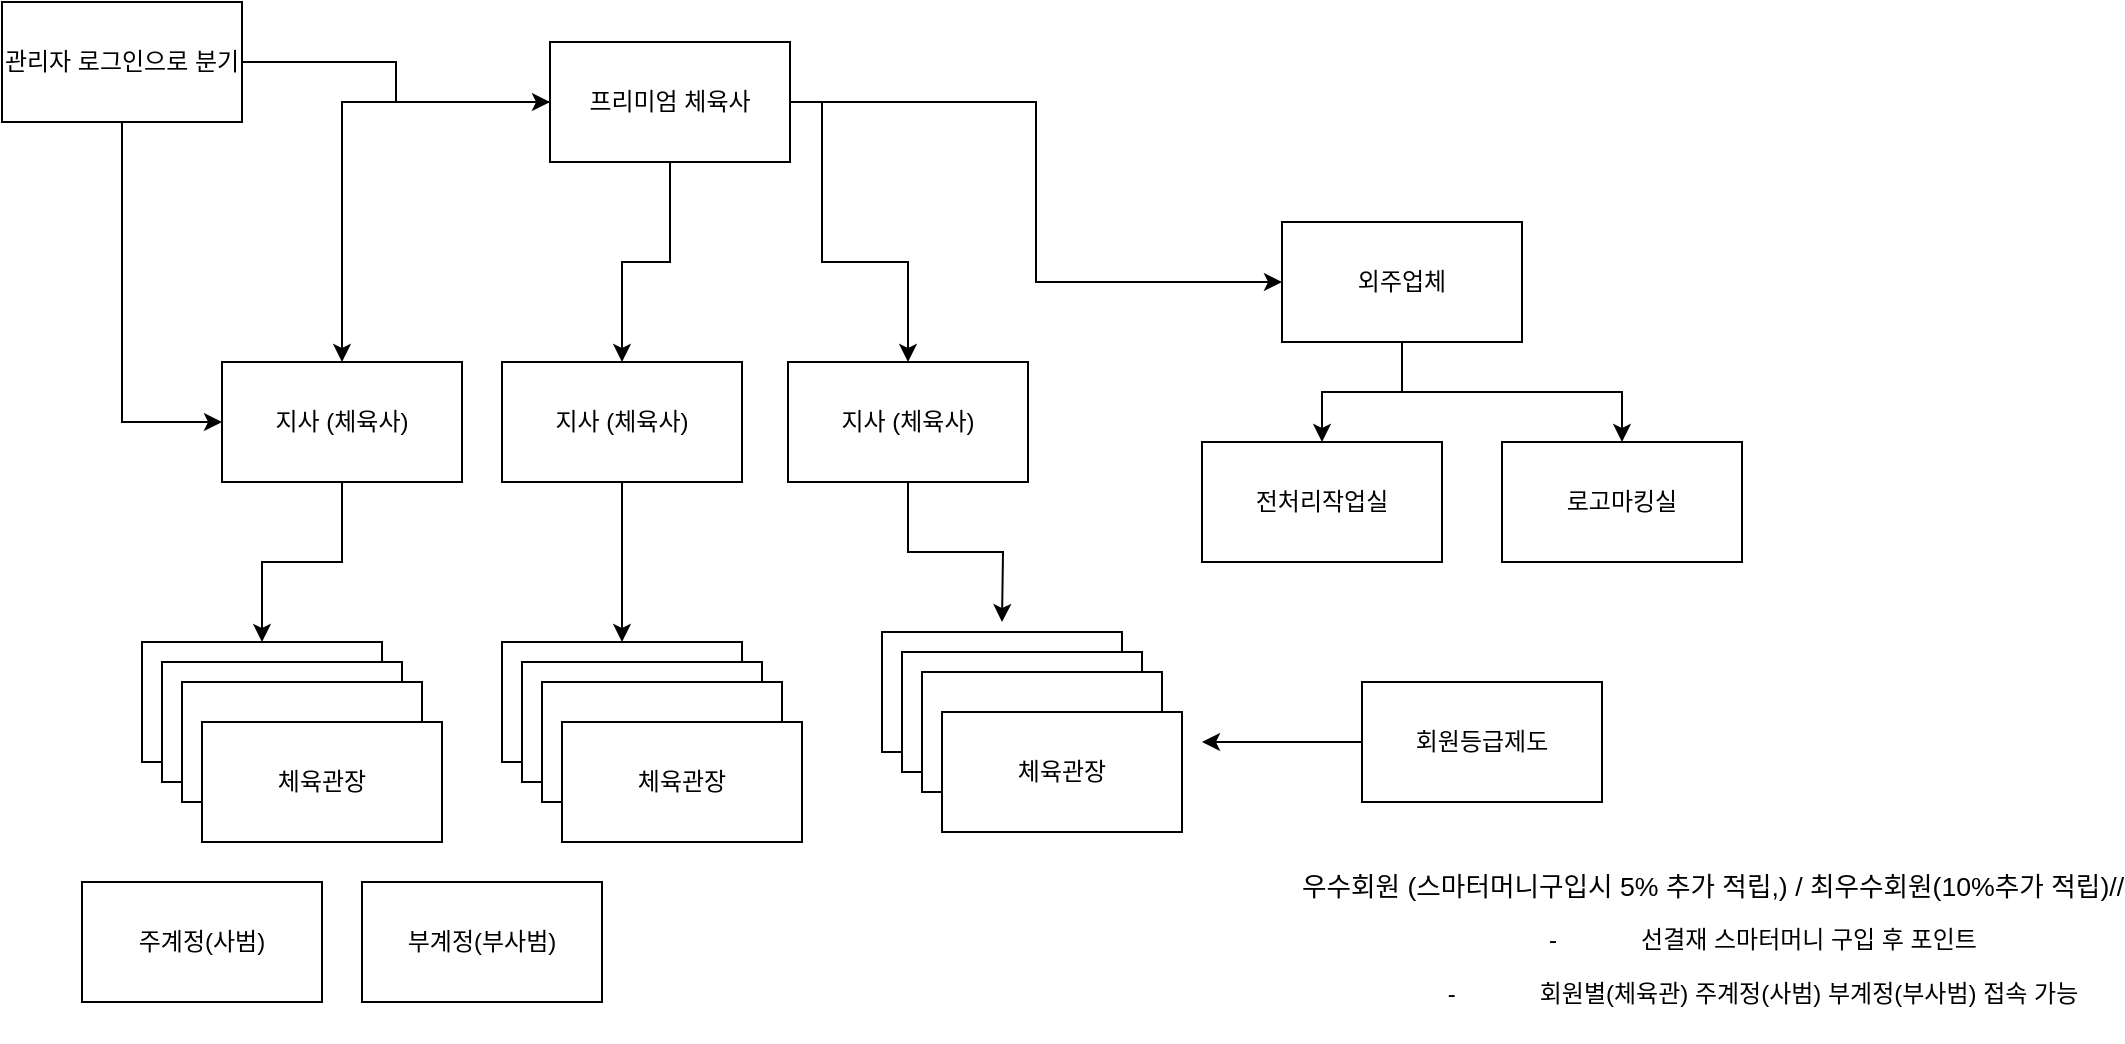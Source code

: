 <mxfile version="20.1.3" type="github">
  <diagram id="JYAEL9WXm1VchgdxBbob" name="페이지-1">
    <mxGraphModel dx="765" dy="667" grid="1" gridSize="10" guides="1" tooltips="1" connect="1" arrows="1" fold="1" page="1" pageScale="1" pageWidth="827" pageHeight="1169" math="0" shadow="0">
      <root>
        <mxCell id="0" />
        <mxCell id="1" parent="0" />
        <mxCell id="EC1Uh6qW_4AJAjXZZ032-5" style="edgeStyle=orthogonalEdgeStyle;rounded=0;orthogonalLoop=1;jettySize=auto;html=1;entryX=0.5;entryY=0;entryDx=0;entryDy=0;" edge="1" parent="1" source="EC1Uh6qW_4AJAjXZZ032-1" target="EC1Uh6qW_4AJAjXZZ032-3">
          <mxGeometry relative="1" as="geometry" />
        </mxCell>
        <mxCell id="EC1Uh6qW_4AJAjXZZ032-6" style="edgeStyle=orthogonalEdgeStyle;rounded=0;orthogonalLoop=1;jettySize=auto;html=1;entryX=0.5;entryY=0;entryDx=0;entryDy=0;" edge="1" parent="1" source="EC1Uh6qW_4AJAjXZZ032-1" target="EC1Uh6qW_4AJAjXZZ032-2">
          <mxGeometry relative="1" as="geometry" />
        </mxCell>
        <mxCell id="EC1Uh6qW_4AJAjXZZ032-7" style="edgeStyle=orthogonalEdgeStyle;rounded=0;orthogonalLoop=1;jettySize=auto;html=1;entryX=0.5;entryY=0;entryDx=0;entryDy=0;" edge="1" parent="1" source="EC1Uh6qW_4AJAjXZZ032-1" target="EC1Uh6qW_4AJAjXZZ032-4">
          <mxGeometry relative="1" as="geometry">
            <Array as="points">
              <mxPoint x="430" y="270" />
              <mxPoint x="430" y="350" />
              <mxPoint x="473" y="350" />
            </Array>
          </mxGeometry>
        </mxCell>
        <mxCell id="EC1Uh6qW_4AJAjXZZ032-34" style="edgeStyle=orthogonalEdgeStyle;rounded=0;orthogonalLoop=1;jettySize=auto;html=1;entryX=0;entryY=0.5;entryDx=0;entryDy=0;" edge="1" parent="1" source="EC1Uh6qW_4AJAjXZZ032-1" target="EC1Uh6qW_4AJAjXZZ032-32">
          <mxGeometry relative="1" as="geometry" />
        </mxCell>
        <mxCell id="EC1Uh6qW_4AJAjXZZ032-1" value="프리미엄 체육사" style="rounded=0;whiteSpace=wrap;html=1;" vertex="1" parent="1">
          <mxGeometry x="294" y="240" width="120" height="60" as="geometry" />
        </mxCell>
        <mxCell id="EC1Uh6qW_4AJAjXZZ032-21" style="edgeStyle=orthogonalEdgeStyle;rounded=0;orthogonalLoop=1;jettySize=auto;html=1;entryX=0.5;entryY=0;entryDx=0;entryDy=0;" edge="1" parent="1" source="EC1Uh6qW_4AJAjXZZ032-2" target="EC1Uh6qW_4AJAjXZZ032-13">
          <mxGeometry relative="1" as="geometry" />
        </mxCell>
        <mxCell id="EC1Uh6qW_4AJAjXZZ032-2" value="지사 (체육사)" style="whiteSpace=wrap;html=1;" vertex="1" parent="1">
          <mxGeometry x="270" y="400" width="120" height="60" as="geometry" />
        </mxCell>
        <mxCell id="EC1Uh6qW_4AJAjXZZ032-12" style="edgeStyle=orthogonalEdgeStyle;rounded=0;orthogonalLoop=1;jettySize=auto;html=1;entryX=0.5;entryY=0;entryDx=0;entryDy=0;" edge="1" parent="1" source="EC1Uh6qW_4AJAjXZZ032-3" target="EC1Uh6qW_4AJAjXZZ032-8">
          <mxGeometry relative="1" as="geometry" />
        </mxCell>
        <mxCell id="EC1Uh6qW_4AJAjXZZ032-3" value="지사 (체육사)" style="whiteSpace=wrap;html=1;" vertex="1" parent="1">
          <mxGeometry x="130" y="400" width="120" height="60" as="geometry" />
        </mxCell>
        <mxCell id="EC1Uh6qW_4AJAjXZZ032-22" style="edgeStyle=orthogonalEdgeStyle;rounded=0;orthogonalLoop=1;jettySize=auto;html=1;" edge="1" parent="1" source="EC1Uh6qW_4AJAjXZZ032-4">
          <mxGeometry relative="1" as="geometry">
            <mxPoint x="520" y="530" as="targetPoint" />
          </mxGeometry>
        </mxCell>
        <mxCell id="EC1Uh6qW_4AJAjXZZ032-4" value="지사 (체육사)" style="whiteSpace=wrap;html=1;" vertex="1" parent="1">
          <mxGeometry x="413" y="400" width="120" height="60" as="geometry" />
        </mxCell>
        <mxCell id="EC1Uh6qW_4AJAjXZZ032-8" value="체육관장" style="whiteSpace=wrap;html=1;" vertex="1" parent="1">
          <mxGeometry x="90" y="540" width="120" height="60" as="geometry" />
        </mxCell>
        <mxCell id="EC1Uh6qW_4AJAjXZZ032-9" value="체육관장" style="whiteSpace=wrap;html=1;" vertex="1" parent="1">
          <mxGeometry x="100" y="550" width="120" height="60" as="geometry" />
        </mxCell>
        <mxCell id="EC1Uh6qW_4AJAjXZZ032-10" value="체육관장" style="whiteSpace=wrap;html=1;" vertex="1" parent="1">
          <mxGeometry x="110" y="560" width="120" height="60" as="geometry" />
        </mxCell>
        <mxCell id="EC1Uh6qW_4AJAjXZZ032-11" value="체육관장" style="whiteSpace=wrap;html=1;" vertex="1" parent="1">
          <mxGeometry x="120" y="580" width="120" height="60" as="geometry" />
        </mxCell>
        <mxCell id="EC1Uh6qW_4AJAjXZZ032-13" value="체육관장" style="whiteSpace=wrap;html=1;" vertex="1" parent="1">
          <mxGeometry x="270" y="540" width="120" height="60" as="geometry" />
        </mxCell>
        <mxCell id="EC1Uh6qW_4AJAjXZZ032-14" value="체육관장" style="whiteSpace=wrap;html=1;" vertex="1" parent="1">
          <mxGeometry x="280" y="550" width="120" height="60" as="geometry" />
        </mxCell>
        <mxCell id="EC1Uh6qW_4AJAjXZZ032-15" value="체육관장" style="whiteSpace=wrap;html=1;" vertex="1" parent="1">
          <mxGeometry x="290" y="560" width="120" height="60" as="geometry" />
        </mxCell>
        <mxCell id="EC1Uh6qW_4AJAjXZZ032-16" value="체육관장" style="whiteSpace=wrap;html=1;" vertex="1" parent="1">
          <mxGeometry x="300" y="580" width="120" height="60" as="geometry" />
        </mxCell>
        <mxCell id="EC1Uh6qW_4AJAjXZZ032-17" value="체육관장" style="whiteSpace=wrap;html=1;" vertex="1" parent="1">
          <mxGeometry x="460" y="535" width="120" height="60" as="geometry" />
        </mxCell>
        <mxCell id="EC1Uh6qW_4AJAjXZZ032-18" value="체육관장" style="whiteSpace=wrap;html=1;" vertex="1" parent="1">
          <mxGeometry x="470" y="545" width="120" height="60" as="geometry" />
        </mxCell>
        <mxCell id="EC1Uh6qW_4AJAjXZZ032-19" value="체육관장" style="whiteSpace=wrap;html=1;" vertex="1" parent="1">
          <mxGeometry x="480" y="555" width="120" height="60" as="geometry" />
        </mxCell>
        <mxCell id="EC1Uh6qW_4AJAjXZZ032-20" value="체육관장" style="whiteSpace=wrap;html=1;" vertex="1" parent="1">
          <mxGeometry x="490" y="575" width="120" height="60" as="geometry" />
        </mxCell>
        <mxCell id="EC1Uh6qW_4AJAjXZZ032-35" style="edgeStyle=orthogonalEdgeStyle;rounded=0;orthogonalLoop=1;jettySize=auto;html=1;" edge="1" parent="1" source="EC1Uh6qW_4AJAjXZZ032-23" target="EC1Uh6qW_4AJAjXZZ032-1">
          <mxGeometry relative="1" as="geometry" />
        </mxCell>
        <mxCell id="EC1Uh6qW_4AJAjXZZ032-36" style="edgeStyle=orthogonalEdgeStyle;rounded=0;orthogonalLoop=1;jettySize=auto;html=1;entryX=0;entryY=0.5;entryDx=0;entryDy=0;" edge="1" parent="1" source="EC1Uh6qW_4AJAjXZZ032-23" target="EC1Uh6qW_4AJAjXZZ032-3">
          <mxGeometry relative="1" as="geometry" />
        </mxCell>
        <mxCell id="EC1Uh6qW_4AJAjXZZ032-23" value="관리자 로그인으로 분기" style="whiteSpace=wrap;html=1;" vertex="1" parent="1">
          <mxGeometry x="20" y="220" width="120" height="60" as="geometry" />
        </mxCell>
        <mxCell id="EC1Uh6qW_4AJAjXZZ032-27" style="edgeStyle=orthogonalEdgeStyle;rounded=0;orthogonalLoop=1;jettySize=auto;html=1;" edge="1" parent="1" source="EC1Uh6qW_4AJAjXZZ032-26">
          <mxGeometry relative="1" as="geometry">
            <mxPoint x="620" y="590" as="targetPoint" />
          </mxGeometry>
        </mxCell>
        <mxCell id="EC1Uh6qW_4AJAjXZZ032-26" value="회원등급제도" style="whiteSpace=wrap;html=1;" vertex="1" parent="1">
          <mxGeometry x="700" y="560" width="120" height="60" as="geometry" />
        </mxCell>
        <mxCell id="EC1Uh6qW_4AJAjXZZ032-28" value="&lt;p style=&quot;margin: 0cm 0cm 8pt; text-align: justify; line-height: 14.267px; font-size: 10pt; font-family: &amp;quot;맑은 고딕&amp;quot;, sans-serif; background-color: transparent; caret-color: rgb(0, 0, 0); color: rgb(0, 0, 0); font-style: normal; font-variant-caps: normal; font-weight: normal; letter-spacing: normal; text-indent: 0px; text-transform: none; word-spacing: 0px; -webkit-text-stroke-width: 0px; text-decoration: none;&quot; class=&quot;MsoNormal&quot;&gt;&lt;span style=&quot;color: black;&quot; lang=&quot;KO&quot;&gt;우수회원&lt;/span&gt;&lt;span style=&quot;color: black;&quot; lang=&quot;EN-US&quot;&gt;&lt;span class=&quot;Apple-converted-space&quot;&gt;&amp;nbsp;&lt;/span&gt;(&lt;/span&gt;&lt;span style=&quot;color: black;&quot; lang=&quot;KO&quot;&gt;스마터머니구입시&lt;/span&gt;&lt;span style=&quot;color: black;&quot; lang=&quot;EN-US&quot;&gt;&lt;span class=&quot;Apple-converted-space&quot;&gt;&amp;nbsp;&lt;/span&gt;5%&lt;span class=&quot;Apple-converted-space&quot;&gt;&amp;nbsp;&lt;/span&gt;&lt;/span&gt;&lt;span style=&quot;color: black;&quot; lang=&quot;KO&quot;&gt;추가 적립&lt;/span&gt;&lt;span style=&quot;color: black;&quot; lang=&quot;EN-US&quot;&gt;,) /&lt;span class=&quot;Apple-converted-space&quot;&gt;&amp;nbsp;&lt;/span&gt;&lt;/span&gt;&lt;span style=&quot;color: black;&quot; lang=&quot;KO&quot;&gt;최우수회원&lt;/span&gt;&lt;span style=&quot;color: black;&quot; lang=&quot;EN-US&quot;&gt;(10%&lt;/span&gt;&lt;span style=&quot;color: black;&quot; lang=&quot;KO&quot;&gt;추가 적립&lt;/span&gt;&lt;span style=&quot;color: black;&quot; lang=&quot;EN-US&quot;&gt;)//&lt;/span&gt;&lt;span lang=&quot;EN-US&quot;&gt;&lt;/span&gt;&lt;/p&gt;&lt;p style=&quot;margin-left:40.0pt;text-indent:0cm;mso-list:l0 level1 lfo1&quot; class=&quot;MsoNormal&quot;&gt;&lt;span style=&quot;mso-fareast-language:KO&quot; lang=&quot;EN-US&quot;&gt;&lt;span style=&quot;mso-list:Ignore&quot;&gt;-&lt;span style=&quot;font:7.0pt &amp;quot;Times New Roman&amp;quot;&quot;&gt;&amp;nbsp;&amp;nbsp;&amp;nbsp;&amp;nbsp;&amp;nbsp;&amp;nbsp;&amp;nbsp;&amp;nbsp;&amp;nbsp;&amp;nbsp;&amp;nbsp;&amp;nbsp;&amp;nbsp;&amp;nbsp;&amp;nbsp;&amp;nbsp;&amp;nbsp;&lt;span class=&quot;Apple-converted-space&quot;&gt;&amp;nbsp;&lt;/span&gt;&lt;/span&gt;&lt;/span&gt;&lt;/span&gt;&lt;span style=&quot;color: black;&quot; lang=&quot;KO&quot;&gt;선결재 스마터머니 구입 후 포인트&lt;span class=&quot;Apple-converted-space&quot;&gt;&amp;nbsp;&lt;/span&gt;&lt;/span&gt;&lt;span lang=&quot;EN-US&quot;&gt;&lt;/span&gt;&lt;/p&gt;&lt;p style=&quot;margin-left:40.0pt;text-indent:0cm;mso-list:l0 level1 lfo1&quot; class=&quot;MsoNormal&quot;&gt;&lt;span style=&quot;mso-fareast-language:KO&quot; lang=&quot;EN-US&quot;&gt;&lt;span style=&quot;mso-list:Ignore&quot;&gt;-&lt;span style=&quot;font:7.0pt &amp;quot;Times New Roman&amp;quot;&quot;&gt;&amp;nbsp;&amp;nbsp;&amp;nbsp;&amp;nbsp;&amp;nbsp;&amp;nbsp;&amp;nbsp;&amp;nbsp;&amp;nbsp;&amp;nbsp;&amp;nbsp;&amp;nbsp;&amp;nbsp;&amp;nbsp;&amp;nbsp;&amp;nbsp;&amp;nbsp;&lt;span class=&quot;Apple-converted-space&quot;&gt;&amp;nbsp;&lt;/span&gt;&lt;/span&gt;&lt;/span&gt;&lt;/span&gt;&lt;span style=&quot;color: black;&quot; lang=&quot;KO&quot;&gt;회원별&lt;/span&gt;&lt;span style=&quot;color: black;&quot; lang=&quot;EN-US&quot;&gt;(&lt;/span&gt;&lt;span style=&quot;color: black;&quot; lang=&quot;KO&quot;&gt;체육관&lt;/span&gt;&lt;span style=&quot;color: black;&quot; lang=&quot;EN-US&quot;&gt;)&lt;span class=&quot;Apple-converted-space&quot;&gt;&amp;nbsp;&lt;/span&gt;&lt;/span&gt;&lt;span style=&quot;color: black;&quot; lang=&quot;KO&quot;&gt;주계정&lt;/span&gt;&lt;span style=&quot;color: black;&quot; lang=&quot;EN-US&quot;&gt;(&lt;/span&gt;&lt;span style=&quot;color: black;&quot; lang=&quot;KO&quot;&gt;사범&lt;/span&gt;&lt;span style=&quot;color: black;&quot; lang=&quot;EN-US&quot;&gt;)&lt;span class=&quot;Apple-converted-space&quot;&gt;&amp;nbsp;&lt;/span&gt;&lt;/span&gt;&lt;span style=&quot;color: black;&quot; lang=&quot;KO&quot;&gt;부계정&lt;/span&gt;&lt;span style=&quot;color: black;&quot; lang=&quot;EN-US&quot;&gt;(&lt;/span&gt;&lt;span style=&quot;color: black;&quot; lang=&quot;KO&quot;&gt;부사범&lt;/span&gt;&lt;span style=&quot;color: black;&quot; lang=&quot;EN-US&quot;&gt;)&lt;span class=&quot;Apple-converted-space&quot;&gt;&amp;nbsp;&lt;/span&gt;&lt;/span&gt;&lt;span style=&quot;color: black;&quot; lang=&quot;KO&quot;&gt;접속 가능&lt;span class=&quot;Apple-converted-space&quot;&gt;&amp;nbsp;&lt;/span&gt;&lt;/span&gt;&lt;span lang=&quot;EN-US&quot;&gt;&lt;/span&gt;&lt;/p&gt;" style="text;html=1;align=center;verticalAlign=middle;resizable=0;points=[];autosize=1;strokeColor=none;fillColor=none;" vertex="1" parent="1">
          <mxGeometry x="670" y="650" width="410" height="90" as="geometry" />
        </mxCell>
        <mxCell id="EC1Uh6qW_4AJAjXZZ032-29" value="주계정(사범)" style="whiteSpace=wrap;html=1;" vertex="1" parent="1">
          <mxGeometry x="60" y="660" width="120" height="60" as="geometry" />
        </mxCell>
        <mxCell id="EC1Uh6qW_4AJAjXZZ032-30" value="부계정(부사범)" style="whiteSpace=wrap;html=1;" vertex="1" parent="1">
          <mxGeometry x="200" y="660" width="120" height="60" as="geometry" />
        </mxCell>
        <mxCell id="EC1Uh6qW_4AJAjXZZ032-39" style="edgeStyle=orthogonalEdgeStyle;rounded=0;orthogonalLoop=1;jettySize=auto;html=1;entryX=0.5;entryY=0;entryDx=0;entryDy=0;" edge="1" parent="1" source="EC1Uh6qW_4AJAjXZZ032-32" target="EC1Uh6qW_4AJAjXZZ032-37">
          <mxGeometry relative="1" as="geometry" />
        </mxCell>
        <mxCell id="EC1Uh6qW_4AJAjXZZ032-40" style="edgeStyle=orthogonalEdgeStyle;rounded=0;orthogonalLoop=1;jettySize=auto;html=1;" edge="1" parent="1" source="EC1Uh6qW_4AJAjXZZ032-32" target="EC1Uh6qW_4AJAjXZZ032-38">
          <mxGeometry relative="1" as="geometry" />
        </mxCell>
        <mxCell id="EC1Uh6qW_4AJAjXZZ032-32" value="외주업체" style="whiteSpace=wrap;html=1;" vertex="1" parent="1">
          <mxGeometry x="660" y="330" width="120" height="60" as="geometry" />
        </mxCell>
        <mxCell id="EC1Uh6qW_4AJAjXZZ032-37" value="전처리작업실" style="whiteSpace=wrap;html=1;" vertex="1" parent="1">
          <mxGeometry x="620" y="440" width="120" height="60" as="geometry" />
        </mxCell>
        <mxCell id="EC1Uh6qW_4AJAjXZZ032-38" value="로고마킹실" style="whiteSpace=wrap;html=1;" vertex="1" parent="1">
          <mxGeometry x="770" y="440" width="120" height="60" as="geometry" />
        </mxCell>
      </root>
    </mxGraphModel>
  </diagram>
</mxfile>
